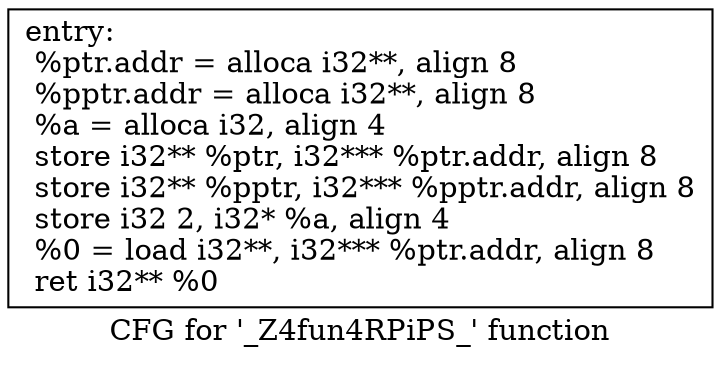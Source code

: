 digraph "CFG for '_Z4fun4RPiPS_' function" {
	label="CFG for '_Z4fun4RPiPS_' function";

	Node0xa70aa40 [shape=record,label="{entry:\l  %ptr.addr = alloca i32**, align 8\l  %pptr.addr = alloca i32**, align 8\l  %a = alloca i32, align 4\l  store i32** %ptr, i32*** %ptr.addr, align 8\l  store i32** %pptr, i32*** %pptr.addr, align 8\l  store i32 2, i32* %a, align 4\l  %0 = load i32**, i32*** %ptr.addr, align 8\l  ret i32** %0\l}"];
}
